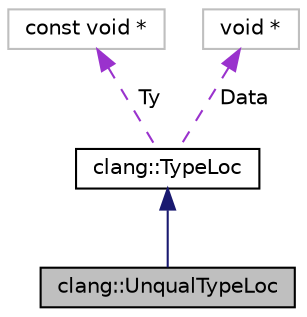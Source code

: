 digraph "clang::UnqualTypeLoc"
{
 // LATEX_PDF_SIZE
  bgcolor="transparent";
  edge [fontname="Helvetica",fontsize="10",labelfontname="Helvetica",labelfontsize="10"];
  node [fontname="Helvetica",fontsize="10",shape=record];
  Node1 [label="clang::UnqualTypeLoc",height=0.2,width=0.4,color="black", fillcolor="grey75", style="filled", fontcolor="black",tooltip="Wrapper of type source information for a type with no direct qualifiers."];
  Node2 -> Node1 [dir="back",color="midnightblue",fontsize="10",style="solid",fontname="Helvetica"];
  Node2 [label="clang::TypeLoc",height=0.2,width=0.4,color="black",URL="$classclang_1_1TypeLoc.html",tooltip="Base wrapper for a particular \"section\" of type source info."];
  Node3 -> Node2 [dir="back",color="darkorchid3",fontsize="10",style="dashed",label=" Ty" ,fontname="Helvetica"];
  Node3 [label="const void *",height=0.2,width=0.4,color="grey75",tooltip=" "];
  Node4 -> Node2 [dir="back",color="darkorchid3",fontsize="10",style="dashed",label=" Data" ,fontname="Helvetica"];
  Node4 [label="void *",height=0.2,width=0.4,color="grey75",tooltip=" "];
}
